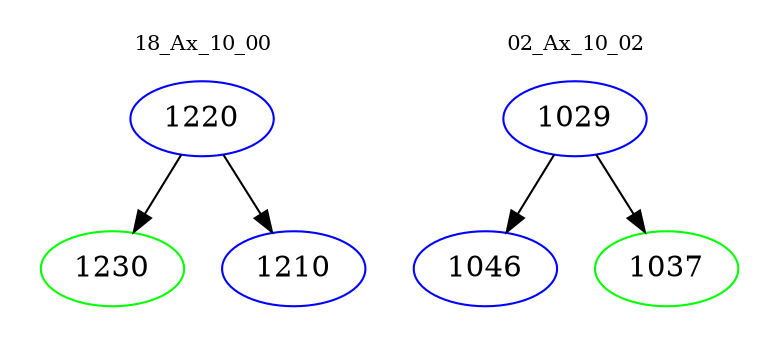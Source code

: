 digraph{
subgraph cluster_0 {
color = white
label = "18_Ax_10_00";
fontsize=10;
T0_1220 [label="1220", color="blue"]
T0_1220 -> T0_1230 [color="black"]
T0_1230 [label="1230", color="green"]
T0_1220 -> T0_1210 [color="black"]
T0_1210 [label="1210", color="blue"]
}
subgraph cluster_1 {
color = white
label = "02_Ax_10_02";
fontsize=10;
T1_1029 [label="1029", color="blue"]
T1_1029 -> T1_1046 [color="black"]
T1_1046 [label="1046", color="blue"]
T1_1029 -> T1_1037 [color="black"]
T1_1037 [label="1037", color="green"]
}
}
